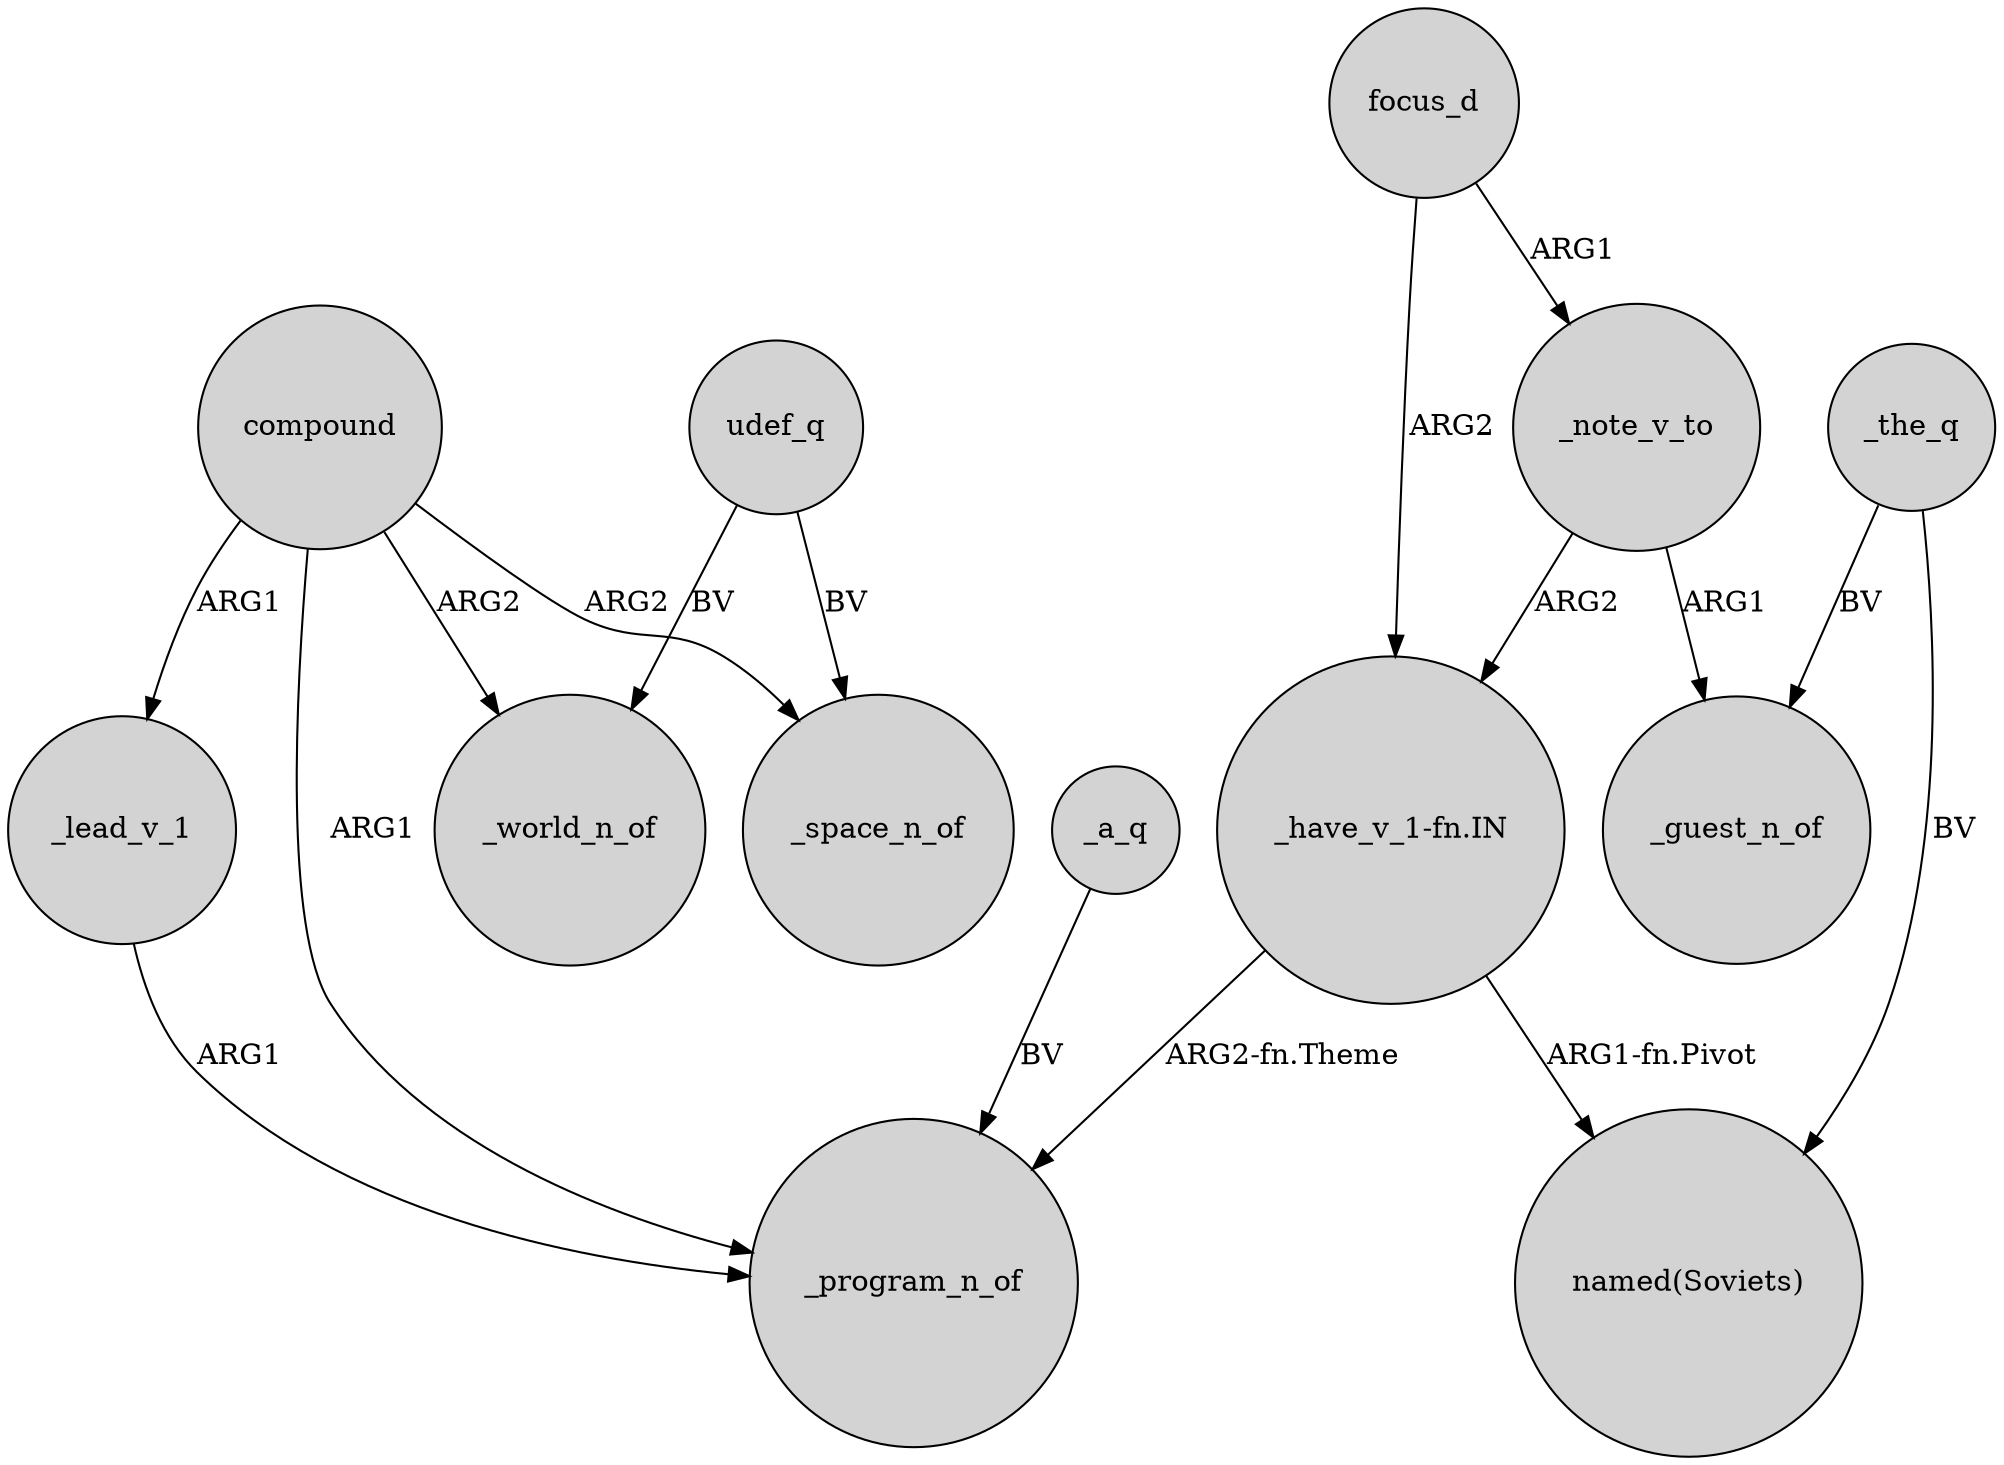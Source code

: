 digraph {
	node [shape=circle style=filled]
	udef_q -> _space_n_of [label=BV]
	_the_q -> _guest_n_of [label=BV]
	_note_v_to -> "_have_v_1-fn.IN" [label=ARG2]
	compound -> _program_n_of [label=ARG1]
	udef_q -> _world_n_of [label=BV]
	compound -> _space_n_of [label=ARG2]
	"_have_v_1-fn.IN" -> _program_n_of [label="ARG2-fn.Theme"]
	_lead_v_1 -> _program_n_of [label=ARG1]
	"_have_v_1-fn.IN" -> "named(Soviets)" [label="ARG1-fn.Pivot"]
	compound -> _lead_v_1 [label=ARG1]
	_note_v_to -> _guest_n_of [label=ARG1]
	_a_q -> _program_n_of [label=BV]
	compound -> _world_n_of [label=ARG2]
	focus_d -> "_have_v_1-fn.IN" [label=ARG2]
	focus_d -> _note_v_to [label=ARG1]
	_the_q -> "named(Soviets)" [label=BV]
}
